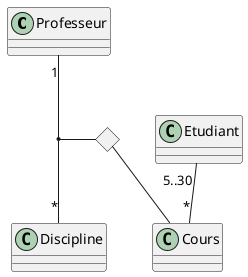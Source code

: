 @startuml

class Professeur

class Discipline

class Cours

class Etudiant
<> d
Professeur "1" -- "*" Discipline
(Professeur, Discipline)  -- d
d -- Cours
Etudiant "5..30" -- "*" Cours

@enduml